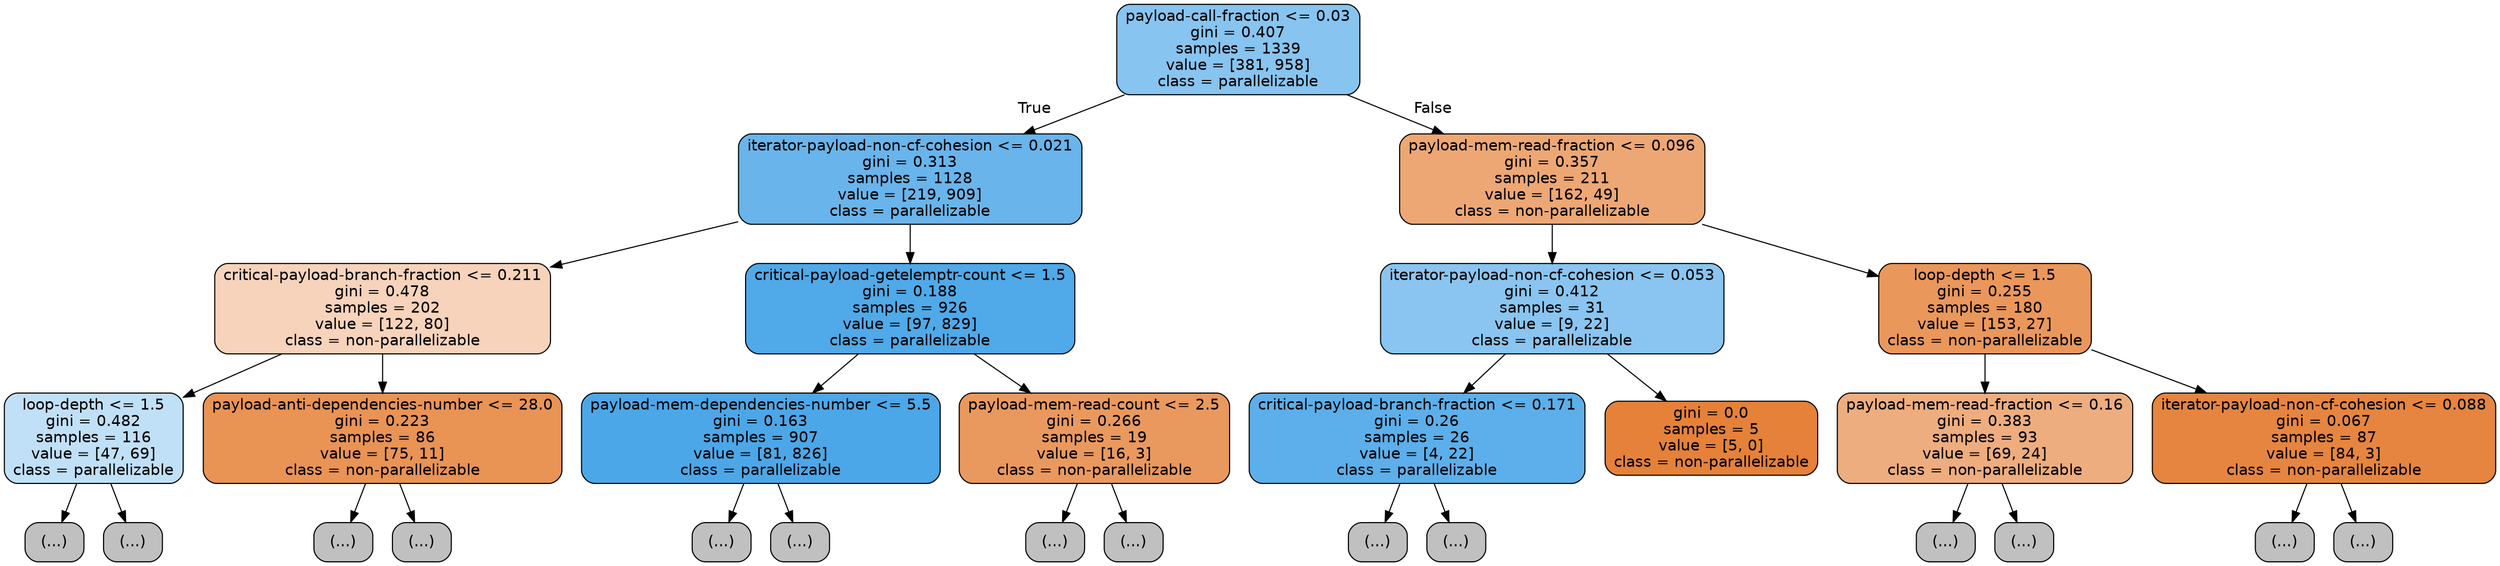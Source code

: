 digraph Tree {
node [shape=box, style="filled, rounded", color="black", fontname=helvetica] ;
edge [fontname=helvetica] ;
0 [label="payload-call-fraction <= 0.03\ngini = 0.407\nsamples = 1339\nvalue = [381, 958]\nclass = parallelizable", fillcolor="#399de59a"] ;
1 [label="iterator-payload-non-cf-cohesion <= 0.021\ngini = 0.313\nsamples = 1128\nvalue = [219, 909]\nclass = parallelizable", fillcolor="#399de5c2"] ;
0 -> 1 [labeldistance=2.5, labelangle=45, headlabel="True"] ;
2 [label="critical-payload-branch-fraction <= 0.211\ngini = 0.478\nsamples = 202\nvalue = [122, 80]\nclass = non-parallelizable", fillcolor="#e5813958"] ;
1 -> 2 ;
3 [label="loop-depth <= 1.5\ngini = 0.482\nsamples = 116\nvalue = [47, 69]\nclass = parallelizable", fillcolor="#399de551"] ;
2 -> 3 ;
4 [label="(...)", fillcolor="#C0C0C0"] ;
3 -> 4 ;
17 [label="(...)", fillcolor="#C0C0C0"] ;
3 -> 17 ;
34 [label="payload-anti-dependencies-number <= 28.0\ngini = 0.223\nsamples = 86\nvalue = [75, 11]\nclass = non-parallelizable", fillcolor="#e58139da"] ;
2 -> 34 ;
35 [label="(...)", fillcolor="#C0C0C0"] ;
34 -> 35 ;
48 [label="(...)", fillcolor="#C0C0C0"] ;
34 -> 48 ;
49 [label="critical-payload-getelemptr-count <= 1.5\ngini = 0.188\nsamples = 926\nvalue = [97, 829]\nclass = parallelizable", fillcolor="#399de5e1"] ;
1 -> 49 ;
50 [label="payload-mem-dependencies-number <= 5.5\ngini = 0.163\nsamples = 907\nvalue = [81, 826]\nclass = parallelizable", fillcolor="#399de5e6"] ;
49 -> 50 ;
51 [label="(...)", fillcolor="#C0C0C0"] ;
50 -> 51 ;
132 [label="(...)", fillcolor="#C0C0C0"] ;
50 -> 132 ;
173 [label="payload-mem-read-count <= 2.5\ngini = 0.266\nsamples = 19\nvalue = [16, 3]\nclass = non-parallelizable", fillcolor="#e58139cf"] ;
49 -> 173 ;
174 [label="(...)", fillcolor="#C0C0C0"] ;
173 -> 174 ;
175 [label="(...)", fillcolor="#C0C0C0"] ;
173 -> 175 ;
178 [label="payload-mem-read-fraction <= 0.096\ngini = 0.357\nsamples = 211\nvalue = [162, 49]\nclass = non-parallelizable", fillcolor="#e58139b2"] ;
0 -> 178 [labeldistance=2.5, labelangle=-45, headlabel="False"] ;
179 [label="iterator-payload-non-cf-cohesion <= 0.053\ngini = 0.412\nsamples = 31\nvalue = [9, 22]\nclass = parallelizable", fillcolor="#399de597"] ;
178 -> 179 ;
180 [label="critical-payload-branch-fraction <= 0.171\ngini = 0.26\nsamples = 26\nvalue = [4, 22]\nclass = parallelizable", fillcolor="#399de5d1"] ;
179 -> 180 ;
181 [label="(...)", fillcolor="#C0C0C0"] ;
180 -> 181 ;
182 [label="(...)", fillcolor="#C0C0C0"] ;
180 -> 182 ;
185 [label="gini = 0.0\nsamples = 5\nvalue = [5, 0]\nclass = non-parallelizable", fillcolor="#e58139ff"] ;
179 -> 185 ;
186 [label="loop-depth <= 1.5\ngini = 0.255\nsamples = 180\nvalue = [153, 27]\nclass = non-parallelizable", fillcolor="#e58139d2"] ;
178 -> 186 ;
187 [label="payload-mem-read-fraction <= 0.16\ngini = 0.383\nsamples = 93\nvalue = [69, 24]\nclass = non-parallelizable", fillcolor="#e58139a6"] ;
186 -> 187 ;
188 [label="(...)", fillcolor="#C0C0C0"] ;
187 -> 188 ;
193 [label="(...)", fillcolor="#C0C0C0"] ;
187 -> 193 ;
210 [label="iterator-payload-non-cf-cohesion <= 0.088\ngini = 0.067\nsamples = 87\nvalue = [84, 3]\nclass = non-parallelizable", fillcolor="#e58139f6"] ;
186 -> 210 ;
211 [label="(...)", fillcolor="#C0C0C0"] ;
210 -> 211 ;
216 [label="(...)", fillcolor="#C0C0C0"] ;
210 -> 216 ;
}
